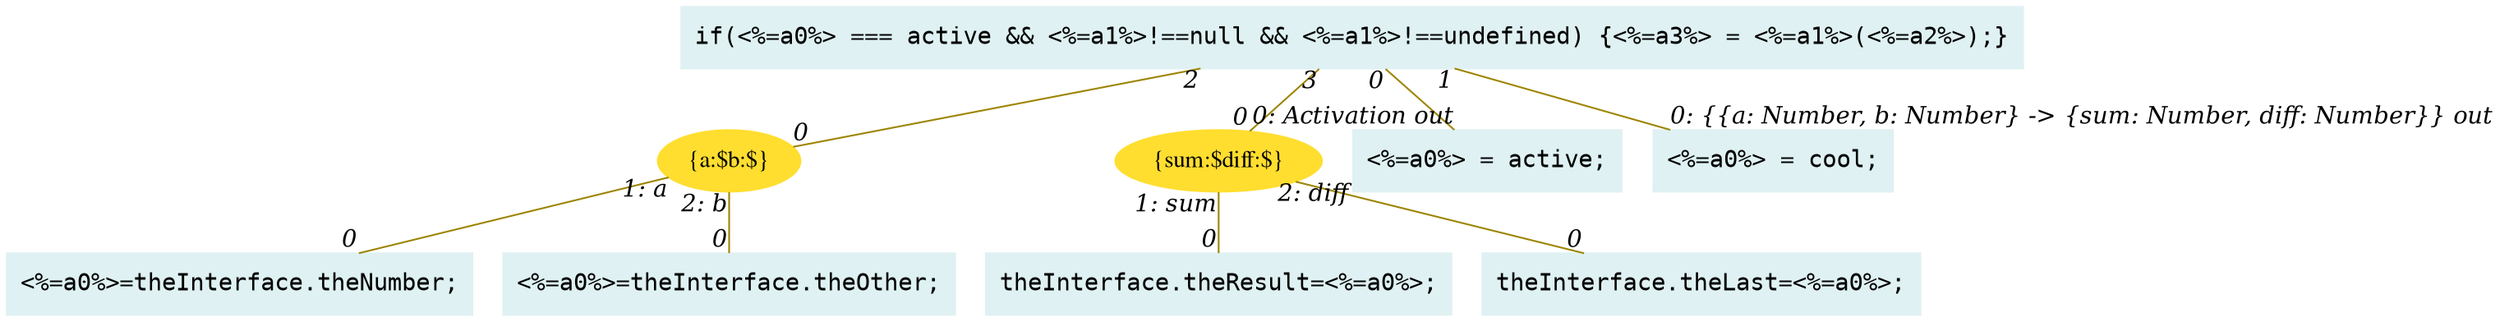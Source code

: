 digraph g{node_964 [shape="box", style="filled", color="#dff1f2", fontname="Courier", label="<%=a0%>=theInterface.theNumber;
" ]
node_966 [shape="box", style="filled", color="#dff1f2", fontname="Courier", label="<%=a0%>=theInterface.theOther;
" ]
node_968 [shape="box", style="filled", color="#dff1f2", fontname="Courier", label="theInterface.theResult=<%=a0%>;
" ]
node_970 [shape="box", style="filled", color="#dff1f2", fontname="Courier", label="theInterface.theLast=<%=a0%>;
" ]
node_999 [shape="ellipse", style="filled", color="#ffde2f", fontname="Times", label="{a:$b:$}" ]
node_1003 [shape="ellipse", style="filled", color="#ffde2f", fontname="Times", label="{sum:$diff:$}" ]
node_1020 [shape="box", style="filled", color="#dff1f2", fontname="Courier", label="<%=a0%> = active;
" ]
node_1023 [shape="box", style="filled", color="#dff1f2", fontname="Courier", label="<%=a0%> = cool;
" ]
node_1025 [shape="box", style="filled", color="#dff1f2", fontname="Courier", label="if(<%=a0%> === active && <%=a1%>!==null && <%=a1%>!==undefined) {<%=a3%> = <%=a1%>(<%=a2%>);}
" ]
node_1025 -> node_1020 [dir=none, arrowHead=none, fontname="Times-Italic", arrowsize=1, color="#9d8400", label="",  headlabel="0: Activation out", taillabel="0" ]
node_1025 -> node_1023 [dir=none, arrowHead=none, fontname="Times-Italic", arrowsize=1, color="#9d8400", label="",  headlabel="0: {{a: Number, b: Number} -> {sum: Number, diff: Number}} out", taillabel="1" ]
node_1025 -> node_999 [dir=none, arrowHead=none, fontname="Times-Italic", arrowsize=1, color="#9d8400", label="",  headlabel="0", taillabel="2" ]
node_1025 -> node_1003 [dir=none, arrowHead=none, fontname="Times-Italic", arrowsize=1, color="#9d8400", label="",  headlabel="0", taillabel="3" ]
node_1003 -> node_970 [dir=none, arrowHead=none, fontname="Times-Italic", arrowsize=1, color="#9d8400", label="",  headlabel="0", taillabel="2: diff" ]
node_999 -> node_964 [dir=none, arrowHead=none, fontname="Times-Italic", arrowsize=1, color="#9d8400", label="",  headlabel="0", taillabel="1: a" ]
node_999 -> node_966 [dir=none, arrowHead=none, fontname="Times-Italic", arrowsize=1, color="#9d8400", label="",  headlabel="0", taillabel="2: b" ]
node_1003 -> node_968 [dir=none, arrowHead=none, fontname="Times-Italic", arrowsize=1, color="#9d8400", label="",  headlabel="0", taillabel="1: sum" ]
}